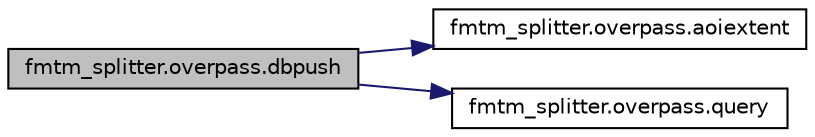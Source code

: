 digraph "fmtm_splitter.overpass.dbpush"
{
 // LATEX_PDF_SIZE
  edge [fontname="Helvetica",fontsize="10",labelfontname="Helvetica",labelfontsize="10"];
  node [fontname="Helvetica",fontsize="10",shape=record];
  rankdir="LR";
  Node1 [label="fmtm_splitter.overpass.dbpush",height=0.2,width=0.4,color="black", fillcolor="grey75", style="filled", fontcolor="black",tooltip=" "];
  Node1 -> Node2 [color="midnightblue",fontsize="10",style="solid",fontname="Helvetica"];
  Node2 [label="fmtm_splitter.overpass.aoiextent",height=0.2,width=0.4,color="black", fillcolor="white", style="filled",URL="$namespacefmtm__splitter_1_1overpass.html#a1553a1eef4e67b07fccdcaa1e9a95321",tooltip=" "];
  Node1 -> Node3 [color="midnightblue",fontsize="10",style="solid",fontname="Helvetica"];
  Node3 [label="fmtm_splitter.overpass.query",height=0.2,width=0.4,color="black", fillcolor="white", style="filled",URL="$namespacefmtm__splitter_1_1overpass.html#a56645782ef4d7403def07e15ff99bc3f",tooltip=" "];
}
